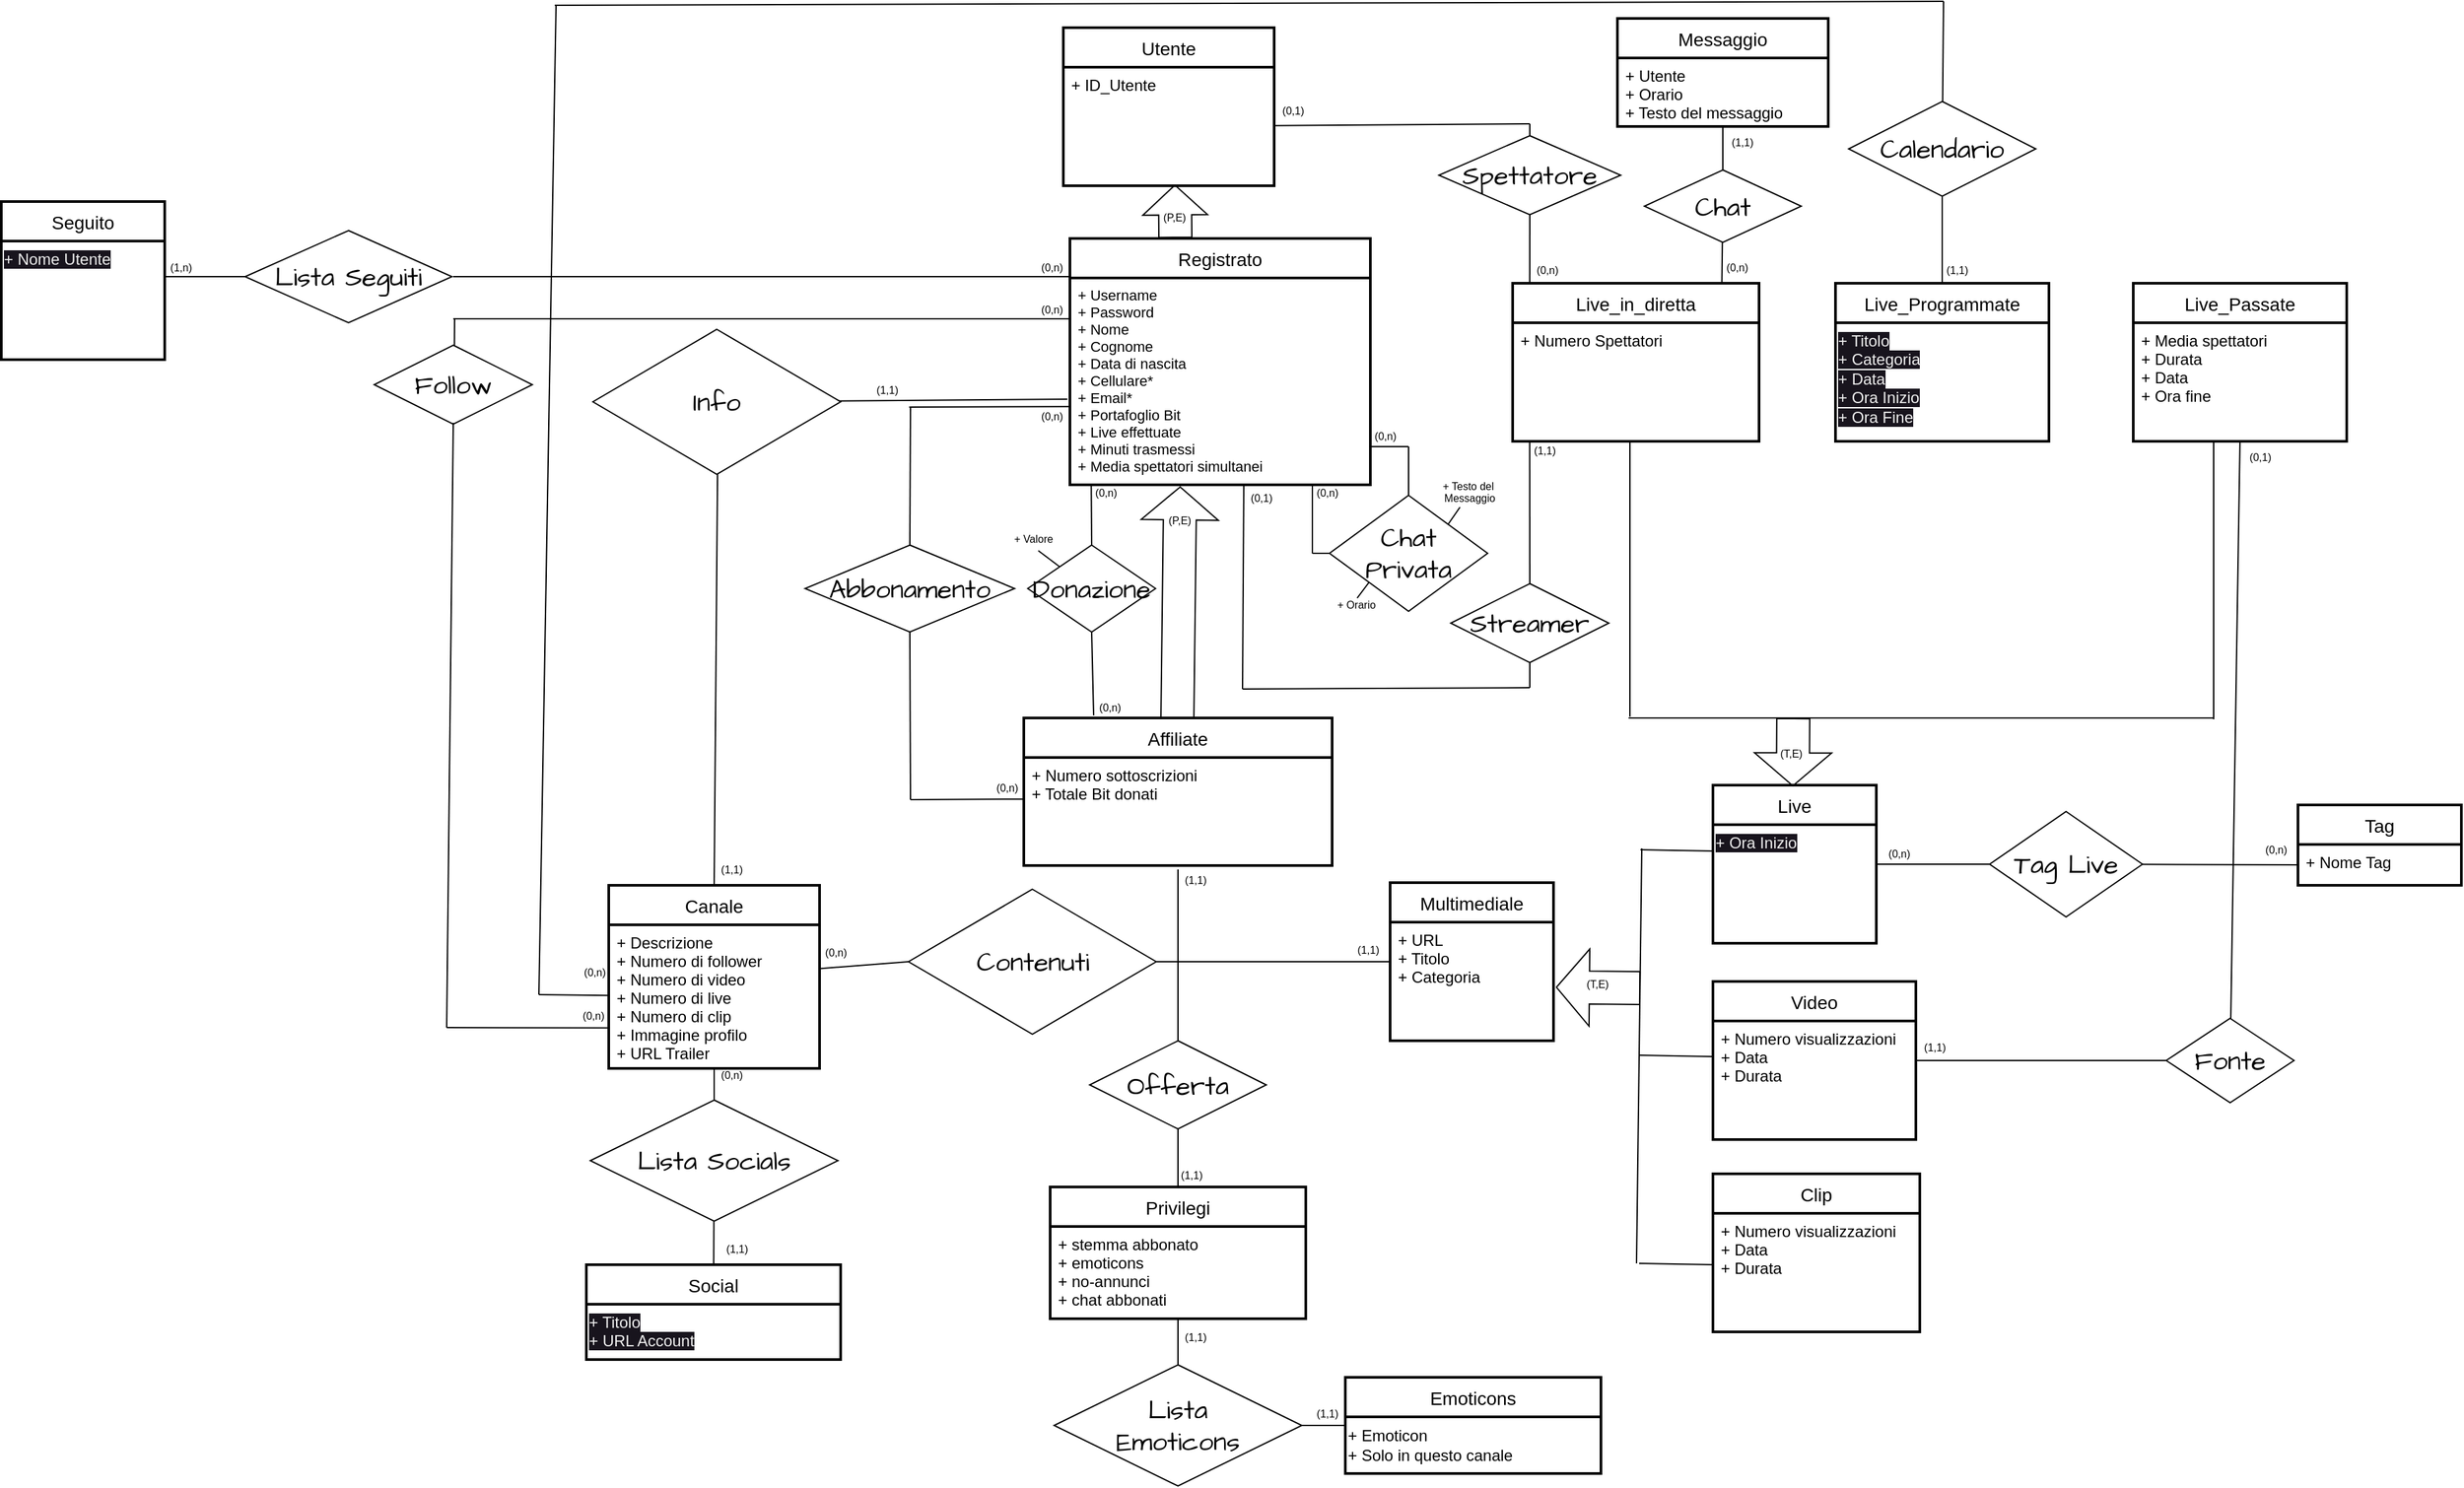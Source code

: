 <mxfile>
    <diagram id="R2lEEEUBdFMjLlhIrx00" name="Page-1">
        <mxGraphModel dx="1444" dy="350" grid="0" gridSize="10" guides="1" tooltips="1" connect="1" arrows="1" fold="1" page="0" pageScale="1" pageWidth="850" pageHeight="1100" math="0" shadow="0" extFonts="Permanent Marker^https://fonts.googleapis.com/css?family=Permanent+Marker">
            <root>
                <mxCell id="0"/>
                <mxCell id="1" parent="0"/>
                <mxCell id="LodSXwsMbEuITPwqMtSQ-3" value="Utente" style="swimlane;childLayout=stackLayout;horizontal=1;startSize=30;horizontalStack=0;rounded=0;fontSize=14;fontStyle=0;strokeWidth=2;resizeParent=0;resizeLast=1;shadow=0;dashed=0;align=center;labelBackgroundColor=none;" parent="1" vertex="1">
                    <mxGeometry x="297" y="20" width="160" height="120" as="geometry"/>
                </mxCell>
                <mxCell id="LodSXwsMbEuITPwqMtSQ-4" value="+ ID_Utente" style="align=left;strokeColor=none;fillColor=none;spacingLeft=4;fontSize=12;verticalAlign=top;resizable=0;rotatable=0;part=1;rounded=0;labelBackgroundColor=none;fontStyle=0" parent="LodSXwsMbEuITPwqMtSQ-3" vertex="1">
                    <mxGeometry y="30" width="160" height="90" as="geometry"/>
                </mxCell>
                <mxCell id="LodSXwsMbEuITPwqMtSQ-29" style="edgeStyle=none;curved=1;orthogonalLoop=1;jettySize=auto;html=1;fontSize=12;endArrow=none;endFill=0;startSize=8;endSize=8;" parent="1" edge="1">
                    <mxGeometry relative="1" as="geometry">
                        <mxPoint x="651" y="521" as="targetPoint"/>
                        <mxPoint x="433" y="522" as="sourcePoint"/>
                    </mxGeometry>
                </mxCell>
                <mxCell id="LodSXwsMbEuITPwqMtSQ-19" value="Spettatore" style="shape=rhombus;perimeter=rhombusPerimeter;whiteSpace=wrap;html=1;align=center;hachureGap=4;fontFamily=Architects Daughter;fontSource=https%3A%2F%2Ffonts.googleapis.com%2Fcss%3Ffamily%3DArchitects%2BDaughter;fontSize=20;labelBackgroundColor=none;rounded=0;" parent="1" vertex="1">
                    <mxGeometry x="582" y="102" width="138" height="60" as="geometry"/>
                </mxCell>
                <mxCell id="LodSXwsMbEuITPwqMtSQ-37" style="edgeStyle=none;curved=1;orthogonalLoop=1;jettySize=auto;html=1;fontSize=12;endArrow=none;endFill=0;startSize=8;endSize=8;" parent="1" edge="1">
                    <mxGeometry relative="1" as="geometry">
                        <mxPoint x="180" y="308" as="targetPoint"/>
                        <mxPoint x="302" y="307.604" as="sourcePoint"/>
                    </mxGeometry>
                </mxCell>
                <mxCell id="LodSXwsMbEuITPwqMtSQ-22" value="Registrato" style="swimlane;childLayout=stackLayout;horizontal=1;startSize=30;horizontalStack=0;rounded=0;fontSize=14;fontStyle=0;strokeWidth=2;resizeParent=0;resizeLast=1;shadow=0;dashed=0;align=center;labelBackgroundColor=none;" parent="1" vertex="1">
                    <mxGeometry x="302" y="180" width="228" height="187" as="geometry"/>
                </mxCell>
                <mxCell id="LodSXwsMbEuITPwqMtSQ-23" value="+ Username&#10;+ Password&#10;+ Nome&#10;+ Cognome&#10;+ Data di nascita&#10;+ Cellulare*&#10;+ Email*&#10;+ Portafoglio Bit&#10;+ Live effettuate&#10;+ Minuti trasmessi&#10;+ Media spettatori simultanei&#10;" style="align=left;strokeColor=none;fillColor=none;spacingLeft=4;fontSize=11;verticalAlign=top;resizable=0;rotatable=0;part=1;rounded=0;labelBackgroundColor=none;" parent="LodSXwsMbEuITPwqMtSQ-22" vertex="1">
                    <mxGeometry y="30" width="228" height="157" as="geometry"/>
                </mxCell>
                <mxCell id="LodSXwsMbEuITPwqMtSQ-26" value="" style="endArrow=none;html=1;fontSize=12;startSize=8;endSize=8;curved=1;" parent="1" source="LodSXwsMbEuITPwqMtSQ-19" edge="1">
                    <mxGeometry width="50" height="50" relative="1" as="geometry">
                        <mxPoint x="651.67" y="205" as="sourcePoint"/>
                        <mxPoint x="651" y="93" as="targetPoint"/>
                        <Array as="points">
                            <mxPoint x="651" y="93"/>
                        </Array>
                    </mxGeometry>
                </mxCell>
                <mxCell id="LodSXwsMbEuITPwqMtSQ-28" value="" style="shape=flexArrow;endArrow=classic;html=1;rounded=0;fontSize=12;startSize=8;endSize=7.204;curved=1;endWidth=23.093;width=25;labelBackgroundColor=none;fontColor=default;exitX=0.351;exitY=-0.002;exitDx=0;exitDy=0;exitPerimeter=0;" parent="1" edge="1" source="LodSXwsMbEuITPwqMtSQ-22">
                    <mxGeometry width="50" height="50" relative="1" as="geometry">
                        <mxPoint x="381.67" y="194" as="sourcePoint"/>
                        <mxPoint x="381.67" y="139" as="targetPoint"/>
                    </mxGeometry>
                </mxCell>
                <mxCell id="LodSXwsMbEuITPwqMtSQ-30" style="edgeStyle=none;curved=1;orthogonalLoop=1;jettySize=auto;html=1;fontSize=12;endArrow=none;endFill=0;startSize=8;endSize=8;" parent="1" source="LodSXwsMbEuITPwqMtSQ-4" edge="1">
                    <mxGeometry relative="1" as="geometry">
                        <mxPoint x="651" y="93" as="targetPoint"/>
                    </mxGeometry>
                </mxCell>
                <mxCell id="LodSXwsMbEuITPwqMtSQ-34" value="Abbonamento" style="shape=rhombus;perimeter=rhombusPerimeter;whiteSpace=wrap;html=1;align=center;hachureGap=4;fontFamily=Architects Daughter;fontSource=https%3A%2F%2Ffonts.googleapis.com%2Fcss%3Ffamily%3DArchitects%2BDaughter;fontSize=20;labelBackgroundColor=none;rounded=0;" parent="1" vertex="1">
                    <mxGeometry x="101" y="412.74" width="159" height="66" as="geometry"/>
                </mxCell>
                <mxCell id="LodSXwsMbEuITPwqMtSQ-35" value="" style="endArrow=none;html=1;fontSize=12;startSize=8;endSize=8;curved=1;exitX=0.5;exitY=0;exitDx=0;exitDy=0;" parent="1" source="LodSXwsMbEuITPwqMtSQ-34" edge="1">
                    <mxGeometry width="50" height="50" relative="1" as="geometry">
                        <mxPoint x="186" y="442" as="sourcePoint"/>
                        <mxPoint x="181" y="308" as="targetPoint"/>
                    </mxGeometry>
                </mxCell>
                <mxCell id="LodSXwsMbEuITPwqMtSQ-36" value="" style="endArrow=none;html=1;fontSize=12;startSize=8;endSize=8;curved=1;entryX=0.5;entryY=1;entryDx=0;entryDy=0;" parent="1" target="LodSXwsMbEuITPwqMtSQ-34" edge="1">
                    <mxGeometry width="50" height="50" relative="1" as="geometry">
                        <mxPoint x="181" y="606" as="sourcePoint"/>
                        <mxPoint x="225" y="473" as="targetPoint"/>
                    </mxGeometry>
                </mxCell>
                <mxCell id="LodSXwsMbEuITPwqMtSQ-38" style="edgeStyle=none;curved=1;orthogonalLoop=1;jettySize=auto;html=1;fontSize=12;endArrow=none;endFill=0;startSize=8;endSize=8;" parent="1" edge="1">
                    <mxGeometry relative="1" as="geometry">
                        <mxPoint x="181" y="606" as="targetPoint"/>
                        <mxPoint x="267" y="605.576" as="sourcePoint"/>
                    </mxGeometry>
                </mxCell>
                <mxCell id="LodSXwsMbEuITPwqMtSQ-45" value="Streamer" style="shape=rhombus;perimeter=rhombusPerimeter;whiteSpace=wrap;html=1;align=center;hachureGap=4;fontFamily=Architects Daughter;fontSource=https%3A%2F%2Ffonts.googleapis.com%2Fcss%3Ffamily%3DArchitects%2BDaughter;fontSize=20;labelBackgroundColor=none;rounded=0;" parent="1" vertex="1">
                    <mxGeometry x="591" y="442" width="120" height="60" as="geometry"/>
                </mxCell>
                <mxCell id="LodSXwsMbEuITPwqMtSQ-48" value="Live_in_diretta" style="swimlane;childLayout=stackLayout;horizontal=1;startSize=30;horizontalStack=0;rounded=0;fontSize=14;fontStyle=0;strokeWidth=2;resizeParent=0;resizeLast=1;shadow=0;dashed=0;align=center;labelBackgroundColor=none;" parent="1" vertex="1">
                    <mxGeometry x="638" y="214" width="187" height="120" as="geometry"/>
                </mxCell>
                <mxCell id="LodSXwsMbEuITPwqMtSQ-49" value="+ Numero Spettatori" style="align=left;strokeColor=none;fillColor=none;spacingLeft=4;fontSize=12;verticalAlign=top;resizable=0;rotatable=0;part=1;rounded=0;labelBackgroundColor=none;" parent="LodSXwsMbEuITPwqMtSQ-48" vertex="1">
                    <mxGeometry y="30" width="187" height="90" as="geometry"/>
                </mxCell>
                <mxCell id="120" style="edgeStyle=none;html=1;entryX=0;entryY=0.5;entryDx=0;entryDy=0;startArrow=none;endArrow=none;endFill=0;" edge="1" parent="1" source="119" target="118">
                    <mxGeometry relative="1" as="geometry"/>
                </mxCell>
                <mxCell id="LodSXwsMbEuITPwqMtSQ-50" value="Live" style="swimlane;childLayout=stackLayout;horizontal=1;startSize=30;horizontalStack=0;rounded=0;fontSize=14;fontStyle=0;strokeWidth=2;resizeParent=0;resizeLast=1;shadow=0;dashed=0;align=center;labelBackgroundColor=none;" parent="1" vertex="1">
                    <mxGeometry x="790" y="595" width="124" height="120" as="geometry"/>
                </mxCell>
                <mxCell id="138" value="&lt;span style=&quot;color: rgb(240, 240, 240); font-family: Helvetica; font-size: 12px; font-style: normal; font-variant-ligatures: normal; font-variant-caps: normal; font-weight: 400; letter-spacing: normal; orphans: 2; text-align: left; text-indent: 0px; text-transform: none; widows: 2; word-spacing: 0px; -webkit-text-stroke-width: 0px; background-color: rgb(24, 20, 29); text-decoration-thickness: initial; text-decoration-style: initial; text-decoration-color: initial; float: none; display: inline !important;&quot;&gt;+ Ora Inizio&lt;/span&gt;" style="text;whiteSpace=wrap;html=1;" vertex="1" parent="LodSXwsMbEuITPwqMtSQ-50">
                    <mxGeometry y="30" width="124" height="90" as="geometry"/>
                </mxCell>
                <mxCell id="LodSXwsMbEuITPwqMtSQ-52" value="" style="shape=flexArrow;endArrow=classic;html=1;rounded=0;fontSize=12;startSize=8;endSize=8;curved=1;endWidth=32.5;width=25;labelBackgroundColor=none;fontColor=default;" parent="1" edge="1">
                    <mxGeometry width="50" height="50" relative="1" as="geometry">
                        <mxPoint x="850.95" y="544" as="sourcePoint"/>
                        <mxPoint x="850.64" y="596" as="targetPoint"/>
                    </mxGeometry>
                </mxCell>
                <mxCell id="LodSXwsMbEuITPwqMtSQ-53" style="edgeStyle=none;curved=1;orthogonalLoop=1;jettySize=auto;html=1;fontSize=12;endArrow=none;endFill=0;startSize=8;endSize=8;" parent="1" edge="1">
                    <mxGeometry relative="1" as="geometry">
                        <mxPoint x="1170" y="544" as="targetPoint"/>
                        <mxPoint x="726" y="544" as="sourcePoint"/>
                    </mxGeometry>
                </mxCell>
                <mxCell id="LodSXwsMbEuITPwqMtSQ-54" value="Live_Programmate" style="swimlane;childLayout=stackLayout;horizontal=1;startSize=30;horizontalStack=0;rounded=0;fontSize=14;fontStyle=0;strokeWidth=2;resizeParent=0;resizeLast=1;shadow=0;dashed=0;align=center;labelBackgroundColor=none;" parent="1" vertex="1">
                    <mxGeometry x="883" y="214" width="162" height="120" as="geometry"/>
                </mxCell>
                <mxCell id="137" value="&lt;span style=&quot;color: rgb(240, 240, 240); font-family: Helvetica; font-size: 12px; font-style: normal; font-variant-ligatures: normal; font-variant-caps: normal; font-weight: 400; letter-spacing: normal; orphans: 2; text-align: left; text-indent: 0px; text-transform: none; widows: 2; word-spacing: 0px; -webkit-text-stroke-width: 0px; background-color: rgb(24, 20, 29); text-decoration-thickness: initial; text-decoration-style: initial; text-decoration-color: initial; float: none; display: inline !important;&quot;&gt;+ Titolo&lt;/span&gt;&lt;br style=&quot;border-color: rgb(0, 0, 0); padding: 0px; margin: 0px; color: rgb(240, 240, 240); font-family: Helvetica; font-size: 12px; font-style: normal; font-variant-ligatures: normal; font-variant-caps: normal; font-weight: 400; letter-spacing: normal; orphans: 2; text-align: left; text-indent: 0px; text-transform: none; widows: 2; word-spacing: 0px; -webkit-text-stroke-width: 0px; background-color: rgb(24, 20, 29); text-decoration-thickness: initial; text-decoration-style: initial; text-decoration-color: initial;&quot;&gt;&lt;span style=&quot;color: rgb(240, 240, 240); font-family: Helvetica; font-size: 12px; font-style: normal; font-variant-ligatures: normal; font-variant-caps: normal; font-weight: 400; letter-spacing: normal; orphans: 2; text-align: left; text-indent: 0px; text-transform: none; widows: 2; word-spacing: 0px; -webkit-text-stroke-width: 0px; background-color: rgb(24, 20, 29); text-decoration-thickness: initial; text-decoration-style: initial; text-decoration-color: initial; float: none; display: inline !important;&quot;&gt;+ Categoria&lt;br&gt;+ Data&lt;br&gt;+ Ora Inizio&lt;br&gt;+ Ora Fine&lt;br&gt;&lt;/span&gt;" style="text;whiteSpace=wrap;html=1;" vertex="1" parent="LodSXwsMbEuITPwqMtSQ-54">
                    <mxGeometry y="30" width="162" height="90" as="geometry"/>
                </mxCell>
                <mxCell id="LodSXwsMbEuITPwqMtSQ-56" value="" style="endArrow=none;html=1;fontSize=12;startSize=8;endSize=8;curved=1;" parent="1" edge="1">
                    <mxGeometry width="50" height="50" relative="1" as="geometry">
                        <mxPoint x="727" y="543" as="sourcePoint"/>
                        <mxPoint x="727" y="334" as="targetPoint"/>
                        <Array as="points"/>
                    </mxGeometry>
                </mxCell>
                <mxCell id="LodSXwsMbEuITPwqMtSQ-62" value="" style="endArrow=none;html=1;fontSize=12;startSize=8;endSize=8;curved=1;exitX=0.5;exitY=0;exitDx=0;exitDy=0;entryX=0.069;entryY=1.007;entryDx=0;entryDy=0;entryPerimeter=0;" parent="1" source="LodSXwsMbEuITPwqMtSQ-45" target="LodSXwsMbEuITPwqMtSQ-49" edge="1">
                    <mxGeometry width="50" height="50" relative="1" as="geometry">
                        <mxPoint x="661" y="555.74" as="sourcePoint"/>
                        <mxPoint x="650" y="335" as="targetPoint"/>
                    </mxGeometry>
                </mxCell>
                <mxCell id="LodSXwsMbEuITPwqMtSQ-63" value="Follow" style="shape=rhombus;perimeter=rhombusPerimeter;whiteSpace=wrap;html=1;align=center;hachureGap=4;fontFamily=Architects Daughter;fontSource=https%3A%2F%2Ffonts.googleapis.com%2Fcss%3Ffamily%3DArchitects%2BDaughter;fontSize=20;labelBackgroundColor=none;rounded=0;" parent="1" vertex="1">
                    <mxGeometry x="-226" y="261" width="120" height="60" as="geometry"/>
                </mxCell>
                <mxCell id="LodSXwsMbEuITPwqMtSQ-64" value="" style="endArrow=none;html=1;fontSize=12;startSize=8;endSize=8;curved=1;" parent="1" edge="1">
                    <mxGeometry width="50" height="50" relative="1" as="geometry">
                        <mxPoint x="-165.14" y="261" as="sourcePoint"/>
                        <mxPoint x="-165" y="241" as="targetPoint"/>
                    </mxGeometry>
                </mxCell>
                <mxCell id="LodSXwsMbEuITPwqMtSQ-65" value="" style="endArrow=none;html=1;fontSize=12;startSize=8;endSize=8;curved=1;" parent="1" edge="1">
                    <mxGeometry width="50" height="50" relative="1" as="geometry">
                        <mxPoint x="-171" y="779" as="sourcePoint"/>
                        <mxPoint x="-166" y="320" as="targetPoint"/>
                    </mxGeometry>
                </mxCell>
                <mxCell id="LodSXwsMbEuITPwqMtSQ-66" value="" style="endArrow=none;html=1;fontSize=12;startSize=8;endSize=8;curved=1;" parent="1" edge="1">
                    <mxGeometry width="50" height="50" relative="1" as="geometry">
                        <mxPoint x="301" y="241" as="sourcePoint"/>
                        <mxPoint x="-166" y="241" as="targetPoint"/>
                    </mxGeometry>
                </mxCell>
                <mxCell id="LodSXwsMbEuITPwqMtSQ-67" value="" style="endArrow=none;html=1;fontSize=12;startSize=8;endSize=8;curved=1;" parent="1" edge="1">
                    <mxGeometry width="50" height="50" relative="1" as="geometry">
                        <mxPoint x="-48" y="779.31" as="sourcePoint"/>
                        <mxPoint x="-171" y="779" as="targetPoint"/>
                    </mxGeometry>
                </mxCell>
                <mxCell id="LodSXwsMbEuITPwqMtSQ-69" value="Multimediale" style="swimlane;childLayout=stackLayout;horizontal=1;startSize=30;horizontalStack=0;rounded=0;fontSize=14;fontStyle=0;strokeWidth=2;resizeParent=0;resizeLast=1;shadow=0;dashed=0;align=center;labelBackgroundColor=none;" parent="1" vertex="1">
                    <mxGeometry x="545" y="669" width="124" height="120" as="geometry"/>
                </mxCell>
                <mxCell id="LodSXwsMbEuITPwqMtSQ-70" value="+ URL&#10;+ Titolo&#10;+ Categoria" style="align=left;strokeColor=none;fillColor=none;spacingLeft=4;fontSize=12;verticalAlign=top;resizable=0;rotatable=0;part=1;rounded=0;labelBackgroundColor=none;" parent="LodSXwsMbEuITPwqMtSQ-69" vertex="1">
                    <mxGeometry y="30" width="124" height="90" as="geometry"/>
                </mxCell>
                <mxCell id="LodSXwsMbEuITPwqMtSQ-71" value="Video" style="swimlane;childLayout=stackLayout;horizontal=1;startSize=30;horizontalStack=0;rounded=0;fontSize=14;fontStyle=0;strokeWidth=2;resizeParent=0;resizeLast=1;shadow=0;dashed=0;align=center;labelBackgroundColor=none;" parent="1" vertex="1">
                    <mxGeometry x="790" y="744" width="154" height="120" as="geometry"/>
                </mxCell>
                <mxCell id="LodSXwsMbEuITPwqMtSQ-72" value="+ Numero visualizzazioni&#10;+ Data&#10;+ Durata " style="align=left;strokeColor=none;fillColor=none;spacingLeft=4;fontSize=12;verticalAlign=top;resizable=0;rotatable=0;part=1;rounded=0;labelBackgroundColor=none;" parent="LodSXwsMbEuITPwqMtSQ-71" vertex="1">
                    <mxGeometry y="30" width="154" height="90" as="geometry"/>
                </mxCell>
                <mxCell id="LodSXwsMbEuITPwqMtSQ-73" value="Clip" style="swimlane;childLayout=stackLayout;horizontal=1;startSize=30;horizontalStack=0;rounded=0;fontSize=14;fontStyle=0;strokeWidth=2;resizeParent=0;resizeLast=1;shadow=0;dashed=0;align=center;labelBackgroundColor=none;" parent="1" vertex="1">
                    <mxGeometry x="790" y="890" width="157" height="120" as="geometry"/>
                </mxCell>
                <mxCell id="LodSXwsMbEuITPwqMtSQ-74" value="+ Numero visualizzazioni&#10;+ Data&#10;+ Durata" style="align=left;strokeColor=none;fillColor=none;spacingLeft=4;fontSize=12;verticalAlign=top;resizable=0;rotatable=0;part=1;rounded=0;labelBackgroundColor=none;" parent="LodSXwsMbEuITPwqMtSQ-73" vertex="1">
                    <mxGeometry y="30" width="157" height="90" as="geometry"/>
                </mxCell>
                <mxCell id="LodSXwsMbEuITPwqMtSQ-78" value="" style="endArrow=none;html=1;fontSize=12;startSize=8;endSize=8;curved=1;" parent="1" edge="1">
                    <mxGeometry width="50" height="50" relative="1" as="geometry">
                        <mxPoint x="732" y="958" as="sourcePoint"/>
                        <mxPoint x="736" y="643" as="targetPoint"/>
                        <Array as="points"/>
                    </mxGeometry>
                </mxCell>
                <mxCell id="LodSXwsMbEuITPwqMtSQ-82" style="edgeStyle=none;curved=1;orthogonalLoop=1;jettySize=auto;html=1;entryX=0;entryY=0.5;entryDx=0;entryDy=0;fontSize=12;endArrow=none;endFill=0;startSize=8;endSize=8;" parent="1" source="LodSXwsMbEuITPwqMtSQ-81" target="LodSXwsMbEuITPwqMtSQ-69" edge="1">
                    <mxGeometry relative="1" as="geometry"/>
                </mxCell>
                <mxCell id="LodSXwsMbEuITPwqMtSQ-81" value="Contenuti" style="shape=rhombus;perimeter=rhombusPerimeter;whiteSpace=wrap;html=1;align=center;hachureGap=4;fontFamily=Architects Daughter;fontSource=https%3A%2F%2Ffonts.googleapis.com%2Fcss%3Ffamily%3DArchitects%2BDaughter;fontSize=20;labelBackgroundColor=none;rounded=0;" parent="1" vertex="1">
                    <mxGeometry x="179.5" y="674" width="188" height="110" as="geometry"/>
                </mxCell>
                <mxCell id="LodSXwsMbEuITPwqMtSQ-83" style="edgeStyle=none;curved=1;orthogonalLoop=1;jettySize=auto;html=1;fontSize=12;endArrow=none;endFill=0;startSize=8;endSize=8;exitX=0.5;exitY=0;exitDx=0;exitDy=0;" parent="1" source="LodSXwsMbEuITPwqMtSQ-90" edge="1">
                    <mxGeometry relative="1" as="geometry">
                        <mxPoint x="35" y="305" as="targetPoint"/>
                        <mxPoint x="32" y="660" as="sourcePoint"/>
                    </mxGeometry>
                </mxCell>
                <mxCell id="LodSXwsMbEuITPwqMtSQ-84" style="edgeStyle=none;curved=1;orthogonalLoop=1;jettySize=auto;html=1;fontSize=12;endArrow=none;endFill=0;startSize=8;endSize=8;" parent="1" edge="1">
                    <mxGeometry relative="1" as="geometry">
                        <mxPoint x="34" y="304" as="targetPoint"/>
                        <mxPoint x="300" y="302" as="sourcePoint"/>
                    </mxGeometry>
                </mxCell>
                <mxCell id="LodSXwsMbEuITPwqMtSQ-86" style="edgeStyle=none;curved=1;orthogonalLoop=1;jettySize=auto;html=1;fontSize=12;endArrow=none;endFill=0;startSize=8;endSize=8;" parent="1" source="LodSXwsMbEuITPwqMtSQ-85" target="LodSXwsMbEuITPwqMtSQ-71" edge="1">
                    <mxGeometry relative="1" as="geometry"/>
                </mxCell>
                <mxCell id="LodSXwsMbEuITPwqMtSQ-85" value="Fonte" style="shape=rhombus;perimeter=rhombusPerimeter;whiteSpace=wrap;html=1;align=center;hachureGap=4;fontFamily=Architects Daughter;fontSource=https%3A%2F%2Ffonts.googleapis.com%2Fcss%3Ffamily%3DArchitects%2BDaughter;fontSize=20;labelBackgroundColor=none;rounded=0;" parent="1" vertex="1">
                    <mxGeometry x="1134" y="772" width="97" height="64" as="geometry"/>
                </mxCell>
                <mxCell id="LodSXwsMbEuITPwqMtSQ-87" value="" style="endArrow=none;html=1;fontSize=12;startSize=8;endSize=8;curved=1;entryX=0.5;entryY=1;entryDx=0;entryDy=0;" parent="1" source="LodSXwsMbEuITPwqMtSQ-85" target="LodSXwsMbEuITPwqMtSQ-101" edge="1">
                    <mxGeometry width="50" height="50" relative="1" as="geometry">
                        <mxPoint x="1138" y="579" as="sourcePoint"/>
                        <mxPoint x="1140" y="290" as="targetPoint"/>
                        <Array as="points"/>
                    </mxGeometry>
                </mxCell>
                <mxCell id="LodSXwsMbEuITPwqMtSQ-89" value="Info" style="shape=rhombus;perimeter=rhombusPerimeter;whiteSpace=wrap;html=1;align=center;hachureGap=4;fontFamily=Architects Daughter;fontSource=https%3A%2F%2Ffonts.googleapis.com%2Fcss%3Ffamily%3DArchitects%2BDaughter;fontSize=20;labelBackgroundColor=none;rounded=0;" parent="1" vertex="1">
                    <mxGeometry x="-60" y="249" width="188" height="110" as="geometry"/>
                </mxCell>
                <mxCell id="LodSXwsMbEuITPwqMtSQ-93" style="edgeStyle=none;curved=1;orthogonalLoop=1;jettySize=auto;html=1;entryX=0;entryY=0.5;entryDx=0;entryDy=0;fontSize=12;endArrow=none;endFill=0;startSize=8;endSize=8;" parent="1" source="LodSXwsMbEuITPwqMtSQ-90" target="LodSXwsMbEuITPwqMtSQ-81" edge="1">
                    <mxGeometry relative="1" as="geometry"/>
                </mxCell>
                <mxCell id="LodSXwsMbEuITPwqMtSQ-90" value="Canale" style="swimlane;childLayout=stackLayout;horizontal=1;startSize=30;horizontalStack=0;rounded=0;fontSize=14;fontStyle=0;strokeWidth=2;resizeParent=0;resizeLast=1;shadow=0;dashed=0;align=center;labelBackgroundColor=none;" parent="1" vertex="1">
                    <mxGeometry x="-48" y="671" width="160" height="139" as="geometry"/>
                </mxCell>
                <mxCell id="LodSXwsMbEuITPwqMtSQ-91" value="+ Descrizione&#10;+ Numero di follower&#10;+ Numero di video&#10;+ Numero di live&#10;+ Numero di clip&#10;+ Immagine profilo&#10;+ URL Trailer" style="align=left;strokeColor=none;fillColor=none;spacingLeft=4;fontSize=12;verticalAlign=top;resizable=0;rotatable=0;part=1;rounded=0;labelBackgroundColor=none;" parent="LodSXwsMbEuITPwqMtSQ-90" vertex="1">
                    <mxGeometry y="30" width="160" height="109" as="geometry"/>
                </mxCell>
                <mxCell id="LodSXwsMbEuITPwqMtSQ-98" style="edgeStyle=none;curved=1;orthogonalLoop=1;jettySize=auto;html=1;fontSize=12;endArrow=none;endFill=0;startSize=8;endSize=8;" parent="1" source="LodSXwsMbEuITPwqMtSQ-91" edge="1">
                    <mxGeometry relative="1" as="geometry">
                        <mxPoint x="-101" y="754" as="targetPoint"/>
                    </mxGeometry>
                </mxCell>
                <mxCell id="LodSXwsMbEuITPwqMtSQ-100" value="Live_Passate" style="swimlane;childLayout=stackLayout;horizontal=1;startSize=30;horizontalStack=0;rounded=0;fontSize=14;fontStyle=0;strokeWidth=2;resizeParent=0;resizeLast=1;shadow=0;dashed=0;align=center;labelBackgroundColor=none;" parent="1" vertex="1">
                    <mxGeometry x="1109" y="214" width="162" height="120" as="geometry"/>
                </mxCell>
                <mxCell id="LodSXwsMbEuITPwqMtSQ-101" value="+ Media spettatori&#10;+ Durata&#10;+ Data&#10;+ Ora fine" style="align=left;strokeColor=none;fillColor=none;spacingLeft=4;fontSize=12;verticalAlign=top;resizable=0;rotatable=0;part=1;rounded=0;labelBackgroundColor=none;" parent="LodSXwsMbEuITPwqMtSQ-100" vertex="1">
                    <mxGeometry y="30" width="162" height="90" as="geometry"/>
                </mxCell>
                <mxCell id="LodSXwsMbEuITPwqMtSQ-102" value="" style="endArrow=none;html=1;fontSize=12;startSize=8;endSize=8;curved=1;" parent="1" edge="1">
                    <mxGeometry width="50" height="50" relative="1" as="geometry">
                        <mxPoint x="1170" y="545" as="sourcePoint"/>
                        <mxPoint x="1170" y="334.0" as="targetPoint"/>
                        <Array as="points"/>
                    </mxGeometry>
                </mxCell>
                <mxCell id="LodSXwsMbEuITPwqMtSQ-106" style="edgeStyle=none;curved=1;orthogonalLoop=1;jettySize=auto;html=1;fontSize=12;endArrow=none;endFill=0;startSize=8;endSize=8;" parent="1" source="LodSXwsMbEuITPwqMtSQ-103" edge="1">
                    <mxGeometry relative="1" as="geometry">
                        <mxPoint x="965" as="targetPoint"/>
                    </mxGeometry>
                </mxCell>
                <mxCell id="LodSXwsMbEuITPwqMtSQ-107" style="edgeStyle=none;curved=1;orthogonalLoop=1;jettySize=auto;html=1;fontSize=12;endArrow=none;endFill=0;startSize=8;endSize=8;" parent="1" source="LodSXwsMbEuITPwqMtSQ-103" target="LodSXwsMbEuITPwqMtSQ-54" edge="1">
                    <mxGeometry relative="1" as="geometry"/>
                </mxCell>
                <mxCell id="LodSXwsMbEuITPwqMtSQ-103" value="Calendario" style="shape=rhombus;perimeter=rhombusPerimeter;whiteSpace=wrap;html=1;align=center;hachureGap=4;fontFamily=Architects Daughter;fontSource=https%3A%2F%2Ffonts.googleapis.com%2Fcss%3Ffamily%3DArchitects%2BDaughter;fontSize=20;labelBackgroundColor=none;rounded=0;" parent="1" vertex="1">
                    <mxGeometry x="893" y="76" width="142" height="72" as="geometry"/>
                </mxCell>
                <mxCell id="LodSXwsMbEuITPwqMtSQ-104" style="edgeStyle=none;curved=1;orthogonalLoop=1;jettySize=auto;html=1;fontSize=12;endArrow=none;endFill=0;startSize=8;endSize=8;" parent="1" edge="1">
                    <mxGeometry relative="1" as="geometry">
                        <mxPoint x="-101" y="754" as="sourcePoint"/>
                        <mxPoint x="-88" y="3" as="targetPoint"/>
                    </mxGeometry>
                </mxCell>
                <mxCell id="LodSXwsMbEuITPwqMtSQ-105" style="edgeStyle=none;curved=1;orthogonalLoop=1;jettySize=auto;html=1;fontSize=12;endArrow=none;endFill=0;startSize=8;endSize=8;" parent="1" edge="1">
                    <mxGeometry relative="1" as="geometry">
                        <mxPoint x="965" as="sourcePoint"/>
                        <mxPoint x="-89" y="3" as="targetPoint"/>
                    </mxGeometry>
                </mxCell>
                <mxCell id="LodSXwsMbEuITPwqMtSQ-108" style="edgeStyle=none;curved=1;orthogonalLoop=1;jettySize=auto;html=1;fontSize=12;endArrow=none;endFill=0;startSize=8;endSize=8;" parent="1" edge="1">
                    <mxGeometry relative="1" as="geometry">
                        <mxPoint x="791" y="645" as="targetPoint"/>
                        <mxPoint x="735.0" y="644" as="sourcePoint"/>
                    </mxGeometry>
                </mxCell>
                <mxCell id="LodSXwsMbEuITPwqMtSQ-109" value="" style="shape=flexArrow;endArrow=classic;html=1;rounded=0;fontSize=12;startSize=8;endSize=8;curved=1;endWidth=32.5;width=25;labelBackgroundColor=none;fontColor=default;entryX=1.014;entryY=0.549;entryDx=0;entryDy=0;entryPerimeter=0;" parent="1" target="LodSXwsMbEuITPwqMtSQ-70" edge="1">
                    <mxGeometry width="50" height="50" relative="1" as="geometry">
                        <mxPoint x="735" y="749" as="sourcePoint"/>
                        <mxPoint x="680" y="749" as="targetPoint"/>
                    </mxGeometry>
                </mxCell>
                <mxCell id="LodSXwsMbEuITPwqMtSQ-111" style="edgeStyle=none;curved=1;orthogonalLoop=1;jettySize=auto;html=1;fontSize=12;endArrow=none;endFill=0;startSize=8;endSize=8;" parent="1" edge="1">
                    <mxGeometry relative="1" as="geometry">
                        <mxPoint x="790" y="801" as="targetPoint"/>
                        <mxPoint x="734.0" y="800" as="sourcePoint"/>
                    </mxGeometry>
                </mxCell>
                <mxCell id="LodSXwsMbEuITPwqMtSQ-112" style="edgeStyle=none;curved=1;orthogonalLoop=1;jettySize=auto;html=1;fontSize=12;endArrow=none;endFill=0;startSize=8;endSize=8;" parent="1" edge="1">
                    <mxGeometry relative="1" as="geometry">
                        <mxPoint x="790" y="959" as="targetPoint"/>
                        <mxPoint x="734.0" y="958" as="sourcePoint"/>
                    </mxGeometry>
                </mxCell>
                <mxCell id="LodSXwsMbEuITPwqMtSQ-114" value="Privilegi" style="swimlane;childLayout=stackLayout;horizontal=1;startSize=30;horizontalStack=0;rounded=0;fontSize=14;fontStyle=0;strokeWidth=2;resizeParent=0;resizeLast=1;shadow=0;dashed=0;align=center;labelBackgroundColor=none;" parent="1" vertex="1">
                    <mxGeometry x="287" y="900" width="194" height="100" as="geometry"/>
                </mxCell>
                <mxCell id="LodSXwsMbEuITPwqMtSQ-118" style="edgeStyle=none;curved=1;orthogonalLoop=1;jettySize=auto;html=1;fontSize=12;endArrow=none;endFill=0;startSize=8;endSize=8;" parent="LodSXwsMbEuITPwqMtSQ-114" source="LodSXwsMbEuITPwqMtSQ-115" target="LodSXwsMbEuITPwqMtSQ-114" edge="1">
                    <mxGeometry relative="1" as="geometry"/>
                </mxCell>
                <mxCell id="LodSXwsMbEuITPwqMtSQ-115" value="+ stemma abbonato&#10;+ emoticons&#10;+ no-annunci&#10;+ chat abbonati" style="align=left;strokeColor=none;fillColor=none;spacingLeft=4;fontSize=12;verticalAlign=top;resizable=0;rotatable=0;part=1;rounded=0;labelBackgroundColor=none;" parent="LodSXwsMbEuITPwqMtSQ-114" vertex="1">
                    <mxGeometry y="30" width="194" height="70" as="geometry"/>
                </mxCell>
                <mxCell id="LodSXwsMbEuITPwqMtSQ-116" style="edgeStyle=none;curved=1;orthogonalLoop=1;jettySize=auto;html=1;fontSize=12;endArrow=none;endFill=0;startSize=8;endSize=8;entryX=0.5;entryY=0;entryDx=0;entryDy=0;" parent="1" target="LodSXwsMbEuITPwqMtSQ-114" edge="1">
                    <mxGeometry relative="1" as="geometry">
                        <mxPoint x="384.0" y="788.909" as="targetPoint"/>
                        <mxPoint x="384" y="659" as="sourcePoint"/>
                    </mxGeometry>
                </mxCell>
                <mxCell id="LodSXwsMbEuITPwqMtSQ-117" value="Offerta" style="shape=rhombus;perimeter=rhombusPerimeter;whiteSpace=wrap;html=1;align=center;hachureGap=4;fontFamily=Architects Daughter;fontSource=https%3A%2F%2Ffonts.googleapis.com%2Fcss%3Ffamily%3DArchitects%2BDaughter;fontSize=20;labelBackgroundColor=none;rounded=0;" parent="1" vertex="1">
                    <mxGeometry x="317" y="789" width="134" height="67" as="geometry"/>
                </mxCell>
                <mxCell id="LodSXwsMbEuITPwqMtSQ-130" style="edgeStyle=none;curved=1;orthogonalLoop=1;jettySize=auto;html=1;fontSize=12;endArrow=none;endFill=0;startSize=8;endSize=8;entryX=0.5;entryY=1;entryDx=0;entryDy=0;" parent="1" source="LodSXwsMbEuITPwqMtSQ-120" target="32" edge="1">
                    <mxGeometry relative="1" as="geometry">
                        <mxPoint x="797.5" y="76.0" as="targetPoint"/>
                    </mxGeometry>
                </mxCell>
                <mxCell id="LodSXwsMbEuITPwqMtSQ-145" style="edgeStyle=none;curved=1;orthogonalLoop=1;jettySize=auto;html=1;fontSize=12;endArrow=none;endFill=0;startSize=8;endSize=8;entryX=0.849;entryY=-0.001;entryDx=0;entryDy=0;entryPerimeter=0;" parent="1" source="LodSXwsMbEuITPwqMtSQ-120" target="LodSXwsMbEuITPwqMtSQ-48" edge="1">
                    <mxGeometry relative="1" as="geometry">
                        <mxPoint x="744" y="205" as="targetPoint"/>
                    </mxGeometry>
                </mxCell>
                <mxCell id="LodSXwsMbEuITPwqMtSQ-120" value="Chat" style="shape=rhombus;perimeter=rhombusPerimeter;whiteSpace=wrap;html=1;align=center;hachureGap=4;fontFamily=Architects Daughter;fontSource=https%3A%2F%2Ffonts.googleapis.com%2Fcss%3Ffamily%3DArchitects%2BDaughter;fontSize=20;labelBackgroundColor=none;rounded=0;" parent="1" vertex="1">
                    <mxGeometry x="738" y="128" width="119" height="55" as="geometry"/>
                </mxCell>
                <mxCell id="LodSXwsMbEuITPwqMtSQ-123" value="Chat&lt;br&gt;Privata" style="shape=rhombus;perimeter=rhombusPerimeter;whiteSpace=wrap;html=1;align=center;hachureGap=4;fontFamily=Architects Daughter;fontSource=https%3A%2F%2Ffonts.googleapis.com%2Fcss%3Ffamily%3DArchitects%2BDaughter;fontSize=20;labelBackgroundColor=none;rounded=0;" parent="1" vertex="1">
                    <mxGeometry x="499" y="375" width="120" height="88" as="geometry"/>
                </mxCell>
                <mxCell id="LodSXwsMbEuITPwqMtSQ-127" value="" style="endArrow=none;html=1;fontSize=12;startSize=8;endSize=8;curved=1;entryX=0;entryY=0.5;entryDx=0;entryDy=0;" parent="1" target="LodSXwsMbEuITPwqMtSQ-123" edge="1">
                    <mxGeometry width="50" height="50" relative="1" as="geometry">
                        <mxPoint x="486" y="419" as="sourcePoint"/>
                        <mxPoint x="550" y="404.77" as="targetPoint"/>
                    </mxGeometry>
                </mxCell>
                <mxCell id="LodSXwsMbEuITPwqMtSQ-136" value="" style="endArrow=none;html=1;fontSize=12;startSize=8;endSize=8;curved=1;exitX=0.5;exitY=1;exitDx=0;exitDy=0;" parent="1" source="LodSXwsMbEuITPwqMtSQ-19" edge="1">
                    <mxGeometry width="50" height="50" relative="1" as="geometry">
                        <mxPoint x="651.24" y="131.48" as="sourcePoint"/>
                        <mxPoint x="650.95" y="214" as="targetPoint"/>
                        <Array as="points">
                            <mxPoint x="650.95" y="214"/>
                        </Array>
                    </mxGeometry>
                </mxCell>
                <mxCell id="3" value="Social" style="swimlane;childLayout=stackLayout;horizontal=1;startSize=30;horizontalStack=0;rounded=0;fontSize=14;fontStyle=0;strokeWidth=2;resizeParent=0;resizeLast=1;shadow=0;dashed=0;align=center;labelBackgroundColor=none;" parent="1" vertex="1">
                    <mxGeometry x="-65" y="959" width="193" height="72" as="geometry"/>
                </mxCell>
                <mxCell id="153" value="&lt;span style=&quot;color: rgb(240, 240, 240); font-family: Helvetica; font-size: 12px; font-style: normal; font-variant-ligatures: normal; font-variant-caps: normal; font-weight: 400; letter-spacing: normal; orphans: 2; text-align: left; text-indent: 0px; text-transform: none; widows: 2; word-spacing: 0px; -webkit-text-stroke-width: 0px; background-color: rgb(24, 20, 29); text-decoration-thickness: initial; text-decoration-style: initial; text-decoration-color: initial; float: none; display: inline !important;&quot;&gt;+ Titolo&lt;br&gt;+ URL Account&lt;/span&gt;" style="text;whiteSpace=wrap;html=1;" vertex="1" parent="3">
                    <mxGeometry y="30" width="193" height="42" as="geometry"/>
                </mxCell>
                <mxCell id="7" style="edgeStyle=none;html=1;endArrow=none;endFill=0;" parent="1" source="6" edge="1">
                    <mxGeometry relative="1" as="geometry">
                        <mxPoint x="32" y="811.0" as="targetPoint"/>
                    </mxGeometry>
                </mxCell>
                <mxCell id="8" style="edgeStyle=none;html=1;endArrow=none;endFill=0;" parent="1" source="6" target="3" edge="1">
                    <mxGeometry relative="1" as="geometry"/>
                </mxCell>
                <mxCell id="6" value="Lista Socials" style="shape=rhombus;perimeter=rhombusPerimeter;whiteSpace=wrap;html=1;align=center;hachureGap=4;fontFamily=Architects Daughter;fontSource=https%3A%2F%2Ffonts.googleapis.com%2Fcss%3Ffamily%3DArchitects%2BDaughter;fontSize=20;labelBackgroundColor=none;rounded=0;" parent="1" vertex="1">
                    <mxGeometry x="-62" y="834" width="188" height="92" as="geometry"/>
                </mxCell>
                <mxCell id="11" value="Affiliate" style="swimlane;childLayout=stackLayout;horizontal=1;startSize=30;horizontalStack=0;rounded=0;fontSize=14;fontStyle=0;strokeWidth=2;resizeParent=0;resizeLast=1;shadow=0;dashed=0;align=center;labelBackgroundColor=none;" parent="1" vertex="1">
                    <mxGeometry x="267" y="544" width="234" height="112" as="geometry"/>
                </mxCell>
                <mxCell id="12" value="+ Numero sottoscrizioni&#10;+ Totale Bit donati" style="align=left;strokeColor=none;fillColor=none;spacingLeft=4;fontSize=12;verticalAlign=top;resizable=0;rotatable=0;part=1;rounded=0;labelBackgroundColor=none;" parent="11" vertex="1">
                    <mxGeometry y="30" width="234" height="82" as="geometry"/>
                </mxCell>
                <mxCell id="13" value="" style="shape=flexArrow;endArrow=classic;html=1;rounded=0;fontSize=12;startSize=8;endSize=8;curved=1;endWidth=32.5;width=25;labelBackgroundColor=none;fontColor=default;entryX=0.367;entryY=1.007;entryDx=0;entryDy=0;entryPerimeter=0;" parent="1" target="LodSXwsMbEuITPwqMtSQ-23" edge="1">
                    <mxGeometry width="50" height="50" relative="1" as="geometry">
                        <mxPoint x="383.57" y="544" as="sourcePoint"/>
                        <mxPoint x="383.57" y="489" as="targetPoint"/>
                    </mxGeometry>
                </mxCell>
                <mxCell id="16" value="&lt;font style=&quot;font-size: 8px;&quot;&gt;(0,n)&lt;/font&gt;" style="text;html=1;align=center;verticalAlign=middle;resizable=0;points=[];autosize=1;strokeColor=none;fillColor=none;" parent="1" vertex="1">
                    <mxGeometry x="271" y="220" width="34" height="26" as="geometry"/>
                </mxCell>
                <mxCell id="17" value="&lt;font style=&quot;font-size: 8px;&quot;&gt;(0,n)&lt;/font&gt;" style="text;html=1;align=center;verticalAlign=middle;resizable=0;points=[];autosize=1;strokeColor=none;fillColor=none;" parent="1" vertex="1">
                    <mxGeometry x="-77" y="756" width="34" height="26" as="geometry"/>
                </mxCell>
                <mxCell id="18" value="&lt;font style=&quot;font-size: 8px;&quot;&gt;(1,1)&lt;/font&gt;" style="text;html=1;align=center;verticalAlign=middle;resizable=0;points=[];autosize=1;strokeColor=none;fillColor=none;" parent="1" vertex="1">
                    <mxGeometry x="146" y="281" width="34" height="26" as="geometry"/>
                </mxCell>
                <mxCell id="19" value="&lt;font style=&quot;font-size: 8px;&quot;&gt;(1,1)&lt;/font&gt;" style="text;html=1;align=center;verticalAlign=middle;resizable=0;points=[];autosize=1;strokeColor=none;fillColor=none;" parent="1" vertex="1">
                    <mxGeometry x="28" y="645" width="34" height="26" as="geometry"/>
                </mxCell>
                <mxCell id="20" value="&lt;font style=&quot;font-size: 8px;&quot;&gt;(0,n)&lt;/font&gt;" style="text;html=1;align=center;verticalAlign=middle;resizable=0;points=[];autosize=1;strokeColor=none;fillColor=none;" parent="1" vertex="1">
                    <mxGeometry x="271" y="301" width="34" height="26" as="geometry"/>
                </mxCell>
                <mxCell id="22" value="&lt;font style=&quot;font-size: 8px;&quot;&gt;(0,n)&lt;/font&gt;" style="text;html=1;align=center;verticalAlign=middle;resizable=0;points=[];autosize=1;strokeColor=none;fillColor=none;" parent="1" vertex="1">
                    <mxGeometry x="237" y="583" width="34" height="26" as="geometry"/>
                </mxCell>
                <mxCell id="24" value="&lt;font style=&quot;font-size: 8px;&quot;&gt;(0,n)&lt;/font&gt;" style="text;html=1;align=center;verticalAlign=middle;resizable=0;points=[];autosize=1;strokeColor=none;fillColor=none;" parent="1" vertex="1">
                    <mxGeometry x="480" y="359" width="34" height="26" as="geometry"/>
                </mxCell>
                <mxCell id="25" value="&lt;font style=&quot;font-size: 8px;&quot;&gt;(0,n)&lt;/font&gt;" style="text;html=1;align=center;verticalAlign=middle;resizable=0;points=[];autosize=1;strokeColor=none;fillColor=none;" parent="1" vertex="1">
                    <mxGeometry x="524" y="316" width="34" height="26" as="geometry"/>
                </mxCell>
                <mxCell id="31" value="Messaggio" style="swimlane;childLayout=stackLayout;horizontal=1;startSize=30;horizontalStack=0;rounded=0;fontSize=14;fontStyle=0;strokeWidth=2;resizeParent=0;resizeLast=1;shadow=0;dashed=0;align=center;labelBackgroundColor=none;" parent="1" vertex="1">
                    <mxGeometry x="717.5" y="13" width="160" height="82" as="geometry"/>
                </mxCell>
                <mxCell id="32" value="+ Utente&#10;+ Orario&#10;+ Testo del messaggio" style="align=left;strokeColor=none;fillColor=none;spacingLeft=4;fontSize=12;verticalAlign=top;resizable=0;rotatable=0;part=1;rounded=0;labelBackgroundColor=none;fontStyle=0" parent="31" vertex="1">
                    <mxGeometry y="30" width="160" height="52" as="geometry"/>
                </mxCell>
                <mxCell id="34" value="&lt;font style=&quot;font-size: 8px;&quot;&gt;(0,n)&lt;/font&gt;" style="text;html=1;align=center;verticalAlign=middle;resizable=0;points=[];autosize=1;strokeColor=none;fillColor=none;" parent="1" vertex="1">
                    <mxGeometry x="791" y="188" width="34" height="26" as="geometry"/>
                </mxCell>
                <mxCell id="35" value="&lt;font style=&quot;font-size: 8px;&quot;&gt;(1,1)&lt;/font&gt;" style="text;html=1;align=center;verticalAlign=middle;resizable=0;points=[];autosize=1;strokeColor=none;fillColor=none;" parent="1" vertex="1">
                    <mxGeometry x="795" y="93" width="34" height="26" as="geometry"/>
                </mxCell>
                <mxCell id="36" value="&lt;font style=&quot;font-size: 8px;&quot;&gt;(0,n)&lt;/font&gt;" style="text;html=1;align=center;verticalAlign=middle;resizable=0;points=[];autosize=1;strokeColor=none;fillColor=none;" parent="1" vertex="1">
                    <mxGeometry x="647" y="190" width="34" height="26" as="geometry"/>
                </mxCell>
                <mxCell id="37" value="&lt;font style=&quot;font-size: 8px;&quot;&gt;(0,1)&lt;/font&gt;" style="text;html=1;align=center;verticalAlign=middle;resizable=0;points=[];autosize=1;strokeColor=none;fillColor=none;" parent="1" vertex="1">
                    <mxGeometry x="454" y="69" width="34" height="26" as="geometry"/>
                </mxCell>
                <mxCell id="38" value="&lt;font style=&quot;font-size: 8px;&quot;&gt;(0,1)&lt;/font&gt;" style="text;html=1;align=center;verticalAlign=middle;resizable=0;points=[];autosize=1;strokeColor=none;fillColor=none;" parent="1" vertex="1">
                    <mxGeometry x="430" y="363" width="34" height="26" as="geometry"/>
                </mxCell>
                <mxCell id="39" value="&lt;font style=&quot;font-size: 8px;&quot;&gt;(1,1)&lt;/font&gt;" style="text;html=1;align=center;verticalAlign=middle;resizable=0;points=[];autosize=1;strokeColor=none;fillColor=none;" parent="1" vertex="1">
                    <mxGeometry x="645" y="327" width="34" height="26" as="geometry"/>
                </mxCell>
                <mxCell id="40" value="&lt;font style=&quot;font-size: 8px;&quot;&gt;(0,n)&lt;/font&gt;" style="text;html=1;align=center;verticalAlign=middle;resizable=0;points=[];autosize=1;strokeColor=none;fillColor=none;" parent="1" vertex="1">
                    <mxGeometry x="107" y="708" width="34" height="26" as="geometry"/>
                </mxCell>
                <mxCell id="41" value="&lt;font style=&quot;font-size: 8px;&quot;&gt;(1,1)&lt;/font&gt;" style="text;html=1;align=center;verticalAlign=middle;resizable=0;points=[];autosize=1;strokeColor=none;fillColor=none;" parent="1" vertex="1">
                    <mxGeometry x="511" y="706" width="34" height="26" as="geometry"/>
                </mxCell>
                <mxCell id="42" value="&lt;font style=&quot;font-size: 8px;&quot;&gt;(1,1)&lt;/font&gt;" style="text;html=1;align=center;verticalAlign=middle;resizable=0;points=[];autosize=1;strokeColor=none;fillColor=none;" parent="1" vertex="1">
                    <mxGeometry x="32" y="933" width="34" height="26" as="geometry"/>
                </mxCell>
                <mxCell id="43" value="&lt;font style=&quot;font-size: 8px;&quot;&gt;(0,n)&lt;/font&gt;" style="text;html=1;align=center;verticalAlign=middle;resizable=0;points=[];autosize=1;strokeColor=none;fillColor=none;" parent="1" vertex="1">
                    <mxGeometry x="28" y="801" width="34" height="26" as="geometry"/>
                </mxCell>
                <mxCell id="44" value="&lt;font style=&quot;font-size: 8px;&quot;&gt;(1,1)&lt;/font&gt;" style="text;html=1;align=center;verticalAlign=middle;resizable=0;points=[];autosize=1;strokeColor=none;fillColor=none;" parent="1" vertex="1">
                    <mxGeometry x="380" y="653" width="34" height="26" as="geometry"/>
                </mxCell>
                <mxCell id="45" value="&lt;font style=&quot;font-size: 8px;&quot;&gt;(1,1)&lt;/font&gt;" style="text;html=1;align=center;verticalAlign=middle;resizable=0;points=[];autosize=1;strokeColor=none;fillColor=none;" parent="1" vertex="1">
                    <mxGeometry x="377" y="877" width="34" height="26" as="geometry"/>
                </mxCell>
                <mxCell id="46" value="Lista &lt;br&gt;Emoticons" style="shape=rhombus;perimeter=rhombusPerimeter;whiteSpace=wrap;html=1;align=center;hachureGap=4;fontFamily=Architects Daughter;fontSource=https%3A%2F%2Ffonts.googleapis.com%2Fcss%3Ffamily%3DArchitects%2BDaughter;fontSize=20;labelBackgroundColor=none;rounded=0;" parent="1" vertex="1">
                    <mxGeometry x="290" y="1035" width="188" height="92" as="geometry"/>
                </mxCell>
                <mxCell id="47" value="Emoticons" style="swimlane;childLayout=stackLayout;horizontal=1;startSize=30;horizontalStack=0;rounded=0;fontSize=14;fontStyle=0;strokeWidth=2;resizeParent=0;resizeLast=1;shadow=0;dashed=0;align=center;labelBackgroundColor=none;" parent="1" vertex="1">
                    <mxGeometry x="511" y="1044.5" width="194" height="73" as="geometry"/>
                </mxCell>
                <mxCell id="51" value="&lt;font style=&quot;font-size: 12px;&quot;&gt;+ Emoticon&lt;br&gt;&lt;/font&gt;&lt;div style=&quot;font-size: 12px;&quot;&gt;&lt;span style=&quot;background-color: initial;&quot;&gt;&lt;font style=&quot;font-size: 12px;&quot;&gt;+ Solo in questo canale&lt;/font&gt;&lt;/span&gt;&lt;/div&gt;" style="text;html=1;align=left;verticalAlign=middle;resizable=0;points=[];autosize=1;strokeColor=none;fillColor=none;fontSize=8;" parent="47" vertex="1">
                    <mxGeometry y="30" width="194" height="43" as="geometry"/>
                </mxCell>
                <mxCell id="50" style="edgeStyle=none;curved=1;orthogonalLoop=1;jettySize=auto;html=1;fontSize=12;endArrow=none;endFill=0;startSize=8;endSize=8;exitX=1;exitY=0.5;exitDx=0;exitDy=0;entryX=0;entryY=0.5;entryDx=0;entryDy=0;" parent="1" source="46" target="47" edge="1">
                    <mxGeometry relative="1" as="geometry">
                        <mxPoint x="618" y="1152" as="sourcePoint"/>
                        <mxPoint x="618" y="1125" as="targetPoint"/>
                    </mxGeometry>
                </mxCell>
                <mxCell id="48" style="edgeStyle=none;curved=1;orthogonalLoop=1;jettySize=auto;html=1;fontSize=12;endArrow=none;endFill=0;startSize=8;endSize=8;exitX=0.5;exitY=0;exitDx=0;exitDy=0;entryX=0.5;entryY=1;entryDx=0;entryDy=0;" parent="1" source="46" target="LodSXwsMbEuITPwqMtSQ-115" edge="1">
                    <mxGeometry relative="1" as="geometry">
                        <mxPoint x="608" y="1144.5" as="sourcePoint"/>
                    </mxGeometry>
                </mxCell>
                <mxCell id="52" value="&lt;font style=&quot;font-size: 8px;&quot;&gt;(1,1)&lt;/font&gt;" style="text;html=1;align=center;verticalAlign=middle;resizable=0;points=[];autosize=1;strokeColor=none;fillColor=none;" parent="1" vertex="1">
                    <mxGeometry x="380" y="1000" width="34" height="26" as="geometry"/>
                </mxCell>
                <mxCell id="53" value="&lt;font style=&quot;font-size: 8px;&quot;&gt;(1,1)&lt;/font&gt;" style="text;html=1;align=center;verticalAlign=middle;resizable=0;points=[];autosize=1;strokeColor=none;fillColor=none;" parent="1" vertex="1">
                    <mxGeometry x="480" y="1058" width="34" height="26" as="geometry"/>
                </mxCell>
                <mxCell id="54" value="&lt;font style=&quot;font-size: 8px;&quot;&gt;(1,1)&lt;/font&gt;" style="text;html=1;align=center;verticalAlign=middle;resizable=0;points=[];autosize=1;strokeColor=none;fillColor=none;" parent="1" vertex="1">
                    <mxGeometry x="941" y="780" width="34" height="26" as="geometry"/>
                </mxCell>
                <mxCell id="55" value="&lt;font style=&quot;font-size: 8px;&quot;&gt;(0,1)&lt;/font&gt;" style="text;html=1;align=center;verticalAlign=middle;resizable=0;points=[];autosize=1;strokeColor=none;fillColor=none;" parent="1" vertex="1">
                    <mxGeometry x="1188" y="332" width="34" height="26" as="geometry"/>
                </mxCell>
                <mxCell id="57" value="&lt;font style=&quot;font-size: 8px;&quot;&gt;(1,1)&lt;/font&gt;" style="text;html=1;align=center;verticalAlign=middle;resizable=0;points=[];autosize=1;strokeColor=none;fillColor=none;" parent="1" vertex="1">
                    <mxGeometry x="958" y="190" width="34" height="26" as="geometry"/>
                </mxCell>
                <mxCell id="59" value="&lt;font style=&quot;font-size: 8px;&quot;&gt;(0,n)&lt;/font&gt;" style="text;html=1;align=center;verticalAlign=middle;resizable=0;points=[];autosize=1;strokeColor=none;fillColor=none;" parent="1" vertex="1">
                    <mxGeometry x="-76" y="723" width="34" height="26" as="geometry"/>
                </mxCell>
                <mxCell id="76" value="&lt;font style=&quot;font-size: 8px;&quot;&gt;(P,E)&lt;/font&gt;" style="text;html=1;align=center;verticalAlign=middle;resizable=0;points=[];autosize=1;strokeColor=none;fillColor=none;" parent="1" vertex="1">
                    <mxGeometry x="363.5" y="150" width="35" height="26" as="geometry"/>
                </mxCell>
                <mxCell id="79" value="&lt;font style=&quot;font-size: 8px;&quot;&gt;(P,E)&lt;/font&gt;" style="text;html=1;align=center;verticalAlign=middle;resizable=0;points=[];autosize=1;strokeColor=none;fillColor=none;" parent="1" vertex="1">
                    <mxGeometry x="367" y="380" width="35" height="26" as="geometry"/>
                </mxCell>
                <mxCell id="80" style="edgeStyle=none;curved=1;orthogonalLoop=1;jettySize=auto;html=1;fontSize=12;endArrow=none;endFill=0;startSize=8;endSize=8;" parent="1" edge="1">
                    <mxGeometry relative="1" as="geometry">
                        <mxPoint x="531" y="338" as="targetPoint"/>
                        <mxPoint x="559" y="338" as="sourcePoint"/>
                    </mxGeometry>
                </mxCell>
                <mxCell id="81" style="edgeStyle=none;curved=1;orthogonalLoop=1;jettySize=auto;html=1;exitX=0.798;exitY=1.004;exitDx=0;exitDy=0;fontSize=12;endArrow=none;endFill=0;startSize=8;endSize=8;exitPerimeter=0;" parent="1" edge="1">
                    <mxGeometry relative="1" as="geometry">
                        <mxPoint x="433" y="522" as="targetPoint"/>
                        <mxPoint x="433.944" y="367.572" as="sourcePoint"/>
                    </mxGeometry>
                </mxCell>
                <mxCell id="82" style="edgeStyle=none;curved=1;orthogonalLoop=1;jettySize=auto;html=1;fontSize=12;endArrow=none;endFill=0;startSize=8;endSize=8;" parent="1" edge="1">
                    <mxGeometry relative="1" as="geometry">
                        <mxPoint x="486" y="419" as="targetPoint"/>
                        <mxPoint x="486" y="368" as="sourcePoint"/>
                    </mxGeometry>
                </mxCell>
                <mxCell id="84" style="edgeStyle=none;curved=1;orthogonalLoop=1;jettySize=auto;html=1;fontSize=12;endArrow=none;endFill=0;startSize=8;endSize=8;entryX=0.5;entryY=1;entryDx=0;entryDy=0;" parent="1" target="LodSXwsMbEuITPwqMtSQ-45" edge="1">
                    <mxGeometry relative="1" as="geometry">
                        <mxPoint x="493" y="532" as="targetPoint"/>
                        <mxPoint x="651" y="521" as="sourcePoint"/>
                    </mxGeometry>
                </mxCell>
                <mxCell id="85" style="edgeStyle=none;curved=1;orthogonalLoop=1;jettySize=auto;html=1;exitX=0.5;exitY=0;exitDx=0;exitDy=0;fontSize=12;endArrow=none;endFill=0;startSize=8;endSize=8;" parent="1" source="LodSXwsMbEuITPwqMtSQ-123" edge="1">
                    <mxGeometry relative="1" as="geometry">
                        <mxPoint x="559" y="338" as="targetPoint"/>
                        <mxPoint x="503.944" y="387.572" as="sourcePoint"/>
                    </mxGeometry>
                </mxCell>
                <mxCell id="88" value="&lt;font style=&quot;font-size: 8px;&quot;&gt;(T,E)&lt;/font&gt;" style="text;html=1;align=center;verticalAlign=middle;resizable=0;points=[];autosize=1;strokeColor=none;fillColor=none;" parent="1" vertex="1">
                    <mxGeometry x="684" y="732" width="35" height="26" as="geometry"/>
                </mxCell>
                <mxCell id="89" value="&lt;font style=&quot;font-size: 8px;&quot;&gt;(T,E)&lt;/font&gt;" style="text;html=1;align=center;verticalAlign=middle;resizable=0;points=[];autosize=1;strokeColor=none;fillColor=none;" parent="1" vertex="1">
                    <mxGeometry x="831" y="557" width="35" height="26" as="geometry"/>
                </mxCell>
                <mxCell id="96" value="&lt;font style=&quot;font-size: 8px;&quot;&gt;+ Orario&lt;/font&gt;" style="text;html=1;align=center;verticalAlign=middle;resizable=0;points=[];autosize=1;strokeColor=none;fillColor=none;" parent="1" vertex="1">
                    <mxGeometry x="495" y="444" width="47" height="26" as="geometry"/>
                </mxCell>
                <mxCell id="97" style="edgeStyle=none;html=1;exitX=0;exitY=1;exitDx=0;exitDy=0;fontSize=12;endArrow=none;endFill=0;" parent="1" source="LodSXwsMbEuITPwqMtSQ-123" edge="1">
                    <mxGeometry relative="1" as="geometry">
                        <mxPoint x="520" y="453" as="targetPoint"/>
                    </mxGeometry>
                </mxCell>
                <mxCell id="98" style="edgeStyle=none;html=1;fontSize=12;endArrow=none;endFill=0;entryX=1;entryY=0;entryDx=0;entryDy=0;" parent="1" target="LodSXwsMbEuITPwqMtSQ-123" edge="1">
                    <mxGeometry relative="1" as="geometry">
                        <mxPoint x="598" y="384" as="sourcePoint"/>
                        <mxPoint x="530.0" y="463.0" as="targetPoint"/>
                    </mxGeometry>
                </mxCell>
                <mxCell id="99" value="&lt;p style=&quot;line-height: 60%;&quot;&gt;&lt;font style=&quot;font-size: 8px;&quot;&gt;+ Testo del&amp;nbsp;&lt;br&gt;Messaggio&lt;br&gt;&lt;/font&gt;&lt;/p&gt;" style="text;html=1;align=center;verticalAlign=middle;resizable=0;points=[];autosize=1;strokeColor=none;fillColor=none;" parent="1" vertex="1">
                    <mxGeometry x="575" y="346" width="59" height="52" as="geometry"/>
                </mxCell>
                <mxCell id="100" value="Donazione" style="shape=rhombus;perimeter=rhombusPerimeter;whiteSpace=wrap;html=1;align=center;hachureGap=4;fontFamily=Architects Daughter;fontSource=https%3A%2F%2Ffonts.googleapis.com%2Fcss%3Ffamily%3DArchitects%2BDaughter;fontSize=20;labelBackgroundColor=none;rounded=0;" vertex="1" parent="1">
                    <mxGeometry x="270" y="412.74" width="97" height="66" as="geometry"/>
                </mxCell>
                <mxCell id="103" value="" style="endArrow=none;html=1;fontSize=12;startSize=8;endSize=8;curved=1;exitX=0.5;exitY=0;exitDx=0;exitDy=0;entryX=0.071;entryY=1.005;entryDx=0;entryDy=0;entryPerimeter=0;" edge="1" parent="1" source="100" target="LodSXwsMbEuITPwqMtSQ-23">
                    <mxGeometry width="50" height="50" relative="1" as="geometry">
                        <mxPoint x="190.5" y="422.74" as="sourcePoint"/>
                        <mxPoint x="191" y="318" as="targetPoint"/>
                    </mxGeometry>
                </mxCell>
                <mxCell id="104" value="" style="endArrow=none;html=1;fontSize=12;startSize=8;endSize=8;curved=1;entryX=0.5;entryY=1;entryDx=0;entryDy=0;" edge="1" parent="1" target="100">
                    <mxGeometry width="50" height="50" relative="1" as="geometry">
                        <mxPoint x="320" y="542" as="sourcePoint"/>
                        <mxPoint x="328.188" y="377.715" as="targetPoint"/>
                    </mxGeometry>
                </mxCell>
                <mxCell id="105" style="edgeStyle=none;html=1;fontSize=12;endArrow=none;endFill=0;entryX=0;entryY=0;entryDx=0;entryDy=0;" edge="1" parent="1" target="100">
                    <mxGeometry relative="1" as="geometry">
                        <mxPoint x="345" y="411" as="targetPoint"/>
                        <mxPoint x="278" y="417" as="sourcePoint"/>
                    </mxGeometry>
                </mxCell>
                <mxCell id="106" value="&lt;font style=&quot;font-size: 8px;&quot;&gt;+ Valore&lt;/font&gt;" style="text;html=1;align=center;verticalAlign=middle;resizable=0;points=[];autosize=1;strokeColor=none;fillColor=none;" vertex="1" parent="1">
                    <mxGeometry x="250" y="394" width="47" height="26" as="geometry"/>
                </mxCell>
                <mxCell id="107" value="&lt;font style=&quot;font-size: 8px;&quot;&gt;(0,n)&lt;/font&gt;" style="text;html=1;align=center;verticalAlign=middle;resizable=0;points=[];autosize=1;strokeColor=none;fillColor=none;" vertex="1" parent="1">
                    <mxGeometry x="312" y="359" width="34" height="26" as="geometry"/>
                </mxCell>
                <mxCell id="108" value="&lt;font style=&quot;font-size: 8px;&quot;&gt;(0,n)&lt;/font&gt;" style="text;html=1;align=center;verticalAlign=middle;resizable=0;points=[];autosize=1;strokeColor=none;fillColor=none;" vertex="1" parent="1">
                    <mxGeometry x="315" y="522" width="34" height="26" as="geometry"/>
                </mxCell>
                <mxCell id="117" value="Tag" style="swimlane;childLayout=stackLayout;horizontal=1;startSize=30;horizontalStack=0;rounded=0;fontSize=14;fontStyle=0;strokeWidth=2;resizeParent=0;resizeLast=1;shadow=0;dashed=0;align=center;labelBackgroundColor=none;" vertex="1" parent="1">
                    <mxGeometry x="1234" y="610" width="124" height="61" as="geometry"/>
                </mxCell>
                <mxCell id="118" value="+ Nome Tag" style="align=left;strokeColor=none;fillColor=none;spacingLeft=4;fontSize=12;verticalAlign=top;resizable=0;rotatable=0;part=1;rounded=0;labelBackgroundColor=none;" vertex="1" parent="117">
                    <mxGeometry y="30" width="124" height="31" as="geometry"/>
                </mxCell>
                <mxCell id="121" value="" style="edgeStyle=none;html=1;entryX=0;entryY=0.5;entryDx=0;entryDy=0;endArrow=none;" edge="1" parent="1" source="LodSXwsMbEuITPwqMtSQ-50" target="119">
                    <mxGeometry relative="1" as="geometry">
                        <mxPoint x="914" y="655.473" as="sourcePoint"/>
                        <mxPoint x="1245" y="658" as="targetPoint"/>
                    </mxGeometry>
                </mxCell>
                <mxCell id="119" value="Tag Live" style="shape=rhombus;perimeter=rhombusPerimeter;whiteSpace=wrap;html=1;align=center;hachureGap=4;fontFamily=Architects Daughter;fontSource=https%3A%2F%2Ffonts.googleapis.com%2Fcss%3Ffamily%3DArchitects%2BDaughter;fontSize=20;labelBackgroundColor=none;rounded=0;" vertex="1" parent="1">
                    <mxGeometry x="1000" y="615" width="116" height="80" as="geometry"/>
                </mxCell>
                <mxCell id="122" value="&lt;font style=&quot;font-size: 8px;&quot;&gt;(0,n)&lt;/font&gt;" style="text;html=1;align=center;verticalAlign=middle;resizable=0;points=[];autosize=1;strokeColor=none;fillColor=none;" vertex="1" parent="1">
                    <mxGeometry x="914" y="633" width="34" height="26" as="geometry"/>
                </mxCell>
                <mxCell id="123" value="&lt;font style=&quot;font-size: 8px;&quot;&gt;(0,n)&lt;/font&gt;" style="text;html=1;align=center;verticalAlign=middle;resizable=0;points=[];autosize=1;strokeColor=none;fillColor=none;" vertex="1" parent="1">
                    <mxGeometry x="1200" y="630" width="34" height="26" as="geometry"/>
                </mxCell>
                <mxCell id="143" value="" style="endArrow=none;html=1;fontSize=12;startSize=8;endSize=8;curved=1;" edge="1" parent="1">
                    <mxGeometry width="50" height="50" relative="1" as="geometry">
                        <mxPoint x="301" y="209" as="sourcePoint"/>
                        <mxPoint x="-166" y="209" as="targetPoint"/>
                    </mxGeometry>
                </mxCell>
                <mxCell id="144" value="&lt;font style=&quot;font-size: 8px;&quot;&gt;(0,n)&lt;/font&gt;" style="text;html=1;align=center;verticalAlign=middle;resizable=0;points=[];autosize=1;strokeColor=none;fillColor=none;" vertex="1" parent="1">
                    <mxGeometry x="271" y="188" width="34" height="26" as="geometry"/>
                </mxCell>
                <mxCell id="145" value="Lista Seguiti" style="shape=rhombus;perimeter=rhombusPerimeter;whiteSpace=wrap;html=1;align=center;hachureGap=4;fontFamily=Architects Daughter;fontSource=https%3A%2F%2Ffonts.googleapis.com%2Fcss%3Ffamily%3DArchitects%2BDaughter;fontSize=20;labelBackgroundColor=none;rounded=0;" vertex="1" parent="1">
                    <mxGeometry x="-324" y="174" width="157" height="70" as="geometry"/>
                </mxCell>
                <mxCell id="146" value="" style="endArrow=none;html=1;fontSize=12;startSize=8;endSize=8;curved=1;entryX=0;entryY=0.5;entryDx=0;entryDy=0;" edge="1" parent="1" target="145">
                    <mxGeometry width="50" height="50" relative="1" as="geometry">
                        <mxPoint x="-385" y="209" as="sourcePoint"/>
                        <mxPoint x="-156" y="219" as="targetPoint"/>
                    </mxGeometry>
                </mxCell>
                <mxCell id="147" value="Seguito" style="swimlane;childLayout=stackLayout;horizontal=1;startSize=30;horizontalStack=0;rounded=0;fontSize=14;fontStyle=0;strokeWidth=2;resizeParent=0;resizeLast=1;shadow=0;dashed=0;align=center;labelBackgroundColor=none;" vertex="1" parent="1">
                    <mxGeometry x="-509" y="152" width="124" height="120" as="geometry"/>
                </mxCell>
                <mxCell id="152" value="&lt;span style=&quot;color: rgb(240, 240, 240); font-family: Helvetica; font-size: 12px; font-style: normal; font-variant-ligatures: normal; font-variant-caps: normal; font-weight: 400; letter-spacing: normal; orphans: 2; text-align: left; text-indent: 0px; text-transform: none; widows: 2; word-spacing: 0px; -webkit-text-stroke-width: 0px; background-color: rgb(24, 20, 29); text-decoration-thickness: initial; text-decoration-style: initial; text-decoration-color: initial; float: none; display: inline !important;&quot;&gt;+ Nome Utente&lt;/span&gt;" style="text;whiteSpace=wrap;html=1;" vertex="1" parent="147">
                    <mxGeometry y="30" width="124" height="90" as="geometry"/>
                </mxCell>
                <mxCell id="149" value="&lt;font style=&quot;font-size: 8px;&quot;&gt;(1,n)&lt;/font&gt;" style="text;html=1;align=center;verticalAlign=middle;resizable=0;points=[];autosize=1;strokeColor=none;fillColor=none;" vertex="1" parent="1">
                    <mxGeometry x="-390" y="188" width="34" height="26" as="geometry"/>
                </mxCell>
            </root>
        </mxGraphModel>
    </diagram>
</mxfile>
